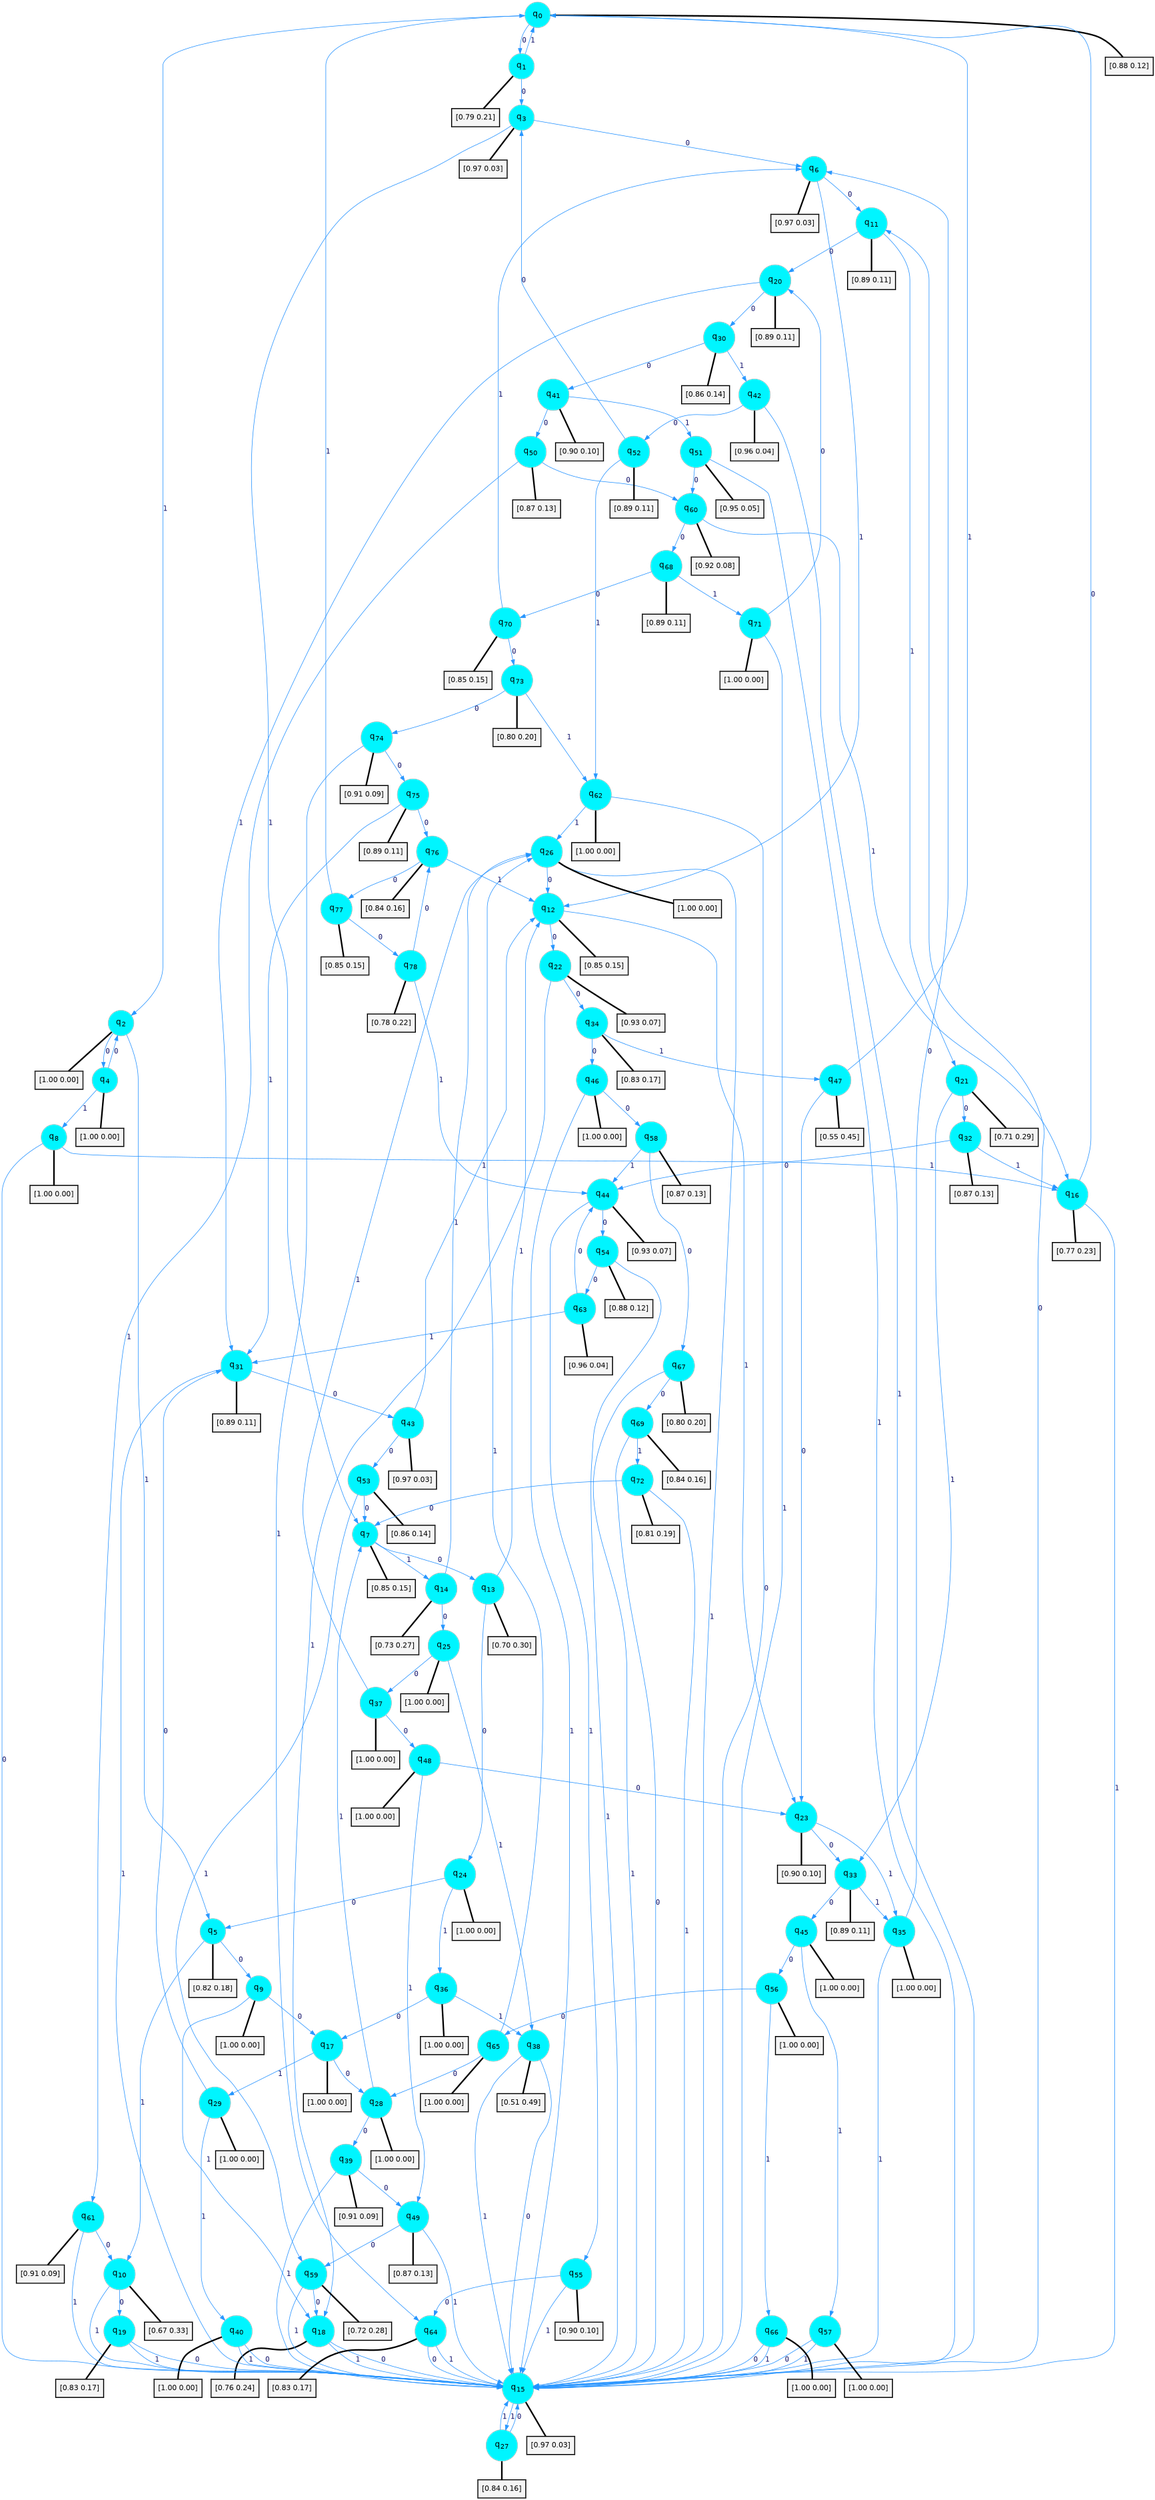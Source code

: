 digraph G {
graph [
bgcolor=transparent, dpi=300, rankdir=TD, size="40,25"];
node [
color=gray, fillcolor=turquoise1, fontcolor=black, fontname=Helvetica, fontsize=16, fontweight=bold, shape=circle, style=filled];
edge [
arrowsize=1, color=dodgerblue1, fontcolor=midnightblue, fontname=courier, fontweight=bold, penwidth=1, style=solid, weight=20];
0[label=<q<SUB>0</SUB>>];
1[label=<q<SUB>1</SUB>>];
2[label=<q<SUB>2</SUB>>];
3[label=<q<SUB>3</SUB>>];
4[label=<q<SUB>4</SUB>>];
5[label=<q<SUB>5</SUB>>];
6[label=<q<SUB>6</SUB>>];
7[label=<q<SUB>7</SUB>>];
8[label=<q<SUB>8</SUB>>];
9[label=<q<SUB>9</SUB>>];
10[label=<q<SUB>10</SUB>>];
11[label=<q<SUB>11</SUB>>];
12[label=<q<SUB>12</SUB>>];
13[label=<q<SUB>13</SUB>>];
14[label=<q<SUB>14</SUB>>];
15[label=<q<SUB>15</SUB>>];
16[label=<q<SUB>16</SUB>>];
17[label=<q<SUB>17</SUB>>];
18[label=<q<SUB>18</SUB>>];
19[label=<q<SUB>19</SUB>>];
20[label=<q<SUB>20</SUB>>];
21[label=<q<SUB>21</SUB>>];
22[label=<q<SUB>22</SUB>>];
23[label=<q<SUB>23</SUB>>];
24[label=<q<SUB>24</SUB>>];
25[label=<q<SUB>25</SUB>>];
26[label=<q<SUB>26</SUB>>];
27[label=<q<SUB>27</SUB>>];
28[label=<q<SUB>28</SUB>>];
29[label=<q<SUB>29</SUB>>];
30[label=<q<SUB>30</SUB>>];
31[label=<q<SUB>31</SUB>>];
32[label=<q<SUB>32</SUB>>];
33[label=<q<SUB>33</SUB>>];
34[label=<q<SUB>34</SUB>>];
35[label=<q<SUB>35</SUB>>];
36[label=<q<SUB>36</SUB>>];
37[label=<q<SUB>37</SUB>>];
38[label=<q<SUB>38</SUB>>];
39[label=<q<SUB>39</SUB>>];
40[label=<q<SUB>40</SUB>>];
41[label=<q<SUB>41</SUB>>];
42[label=<q<SUB>42</SUB>>];
43[label=<q<SUB>43</SUB>>];
44[label=<q<SUB>44</SUB>>];
45[label=<q<SUB>45</SUB>>];
46[label=<q<SUB>46</SUB>>];
47[label=<q<SUB>47</SUB>>];
48[label=<q<SUB>48</SUB>>];
49[label=<q<SUB>49</SUB>>];
50[label=<q<SUB>50</SUB>>];
51[label=<q<SUB>51</SUB>>];
52[label=<q<SUB>52</SUB>>];
53[label=<q<SUB>53</SUB>>];
54[label=<q<SUB>54</SUB>>];
55[label=<q<SUB>55</SUB>>];
56[label=<q<SUB>56</SUB>>];
57[label=<q<SUB>57</SUB>>];
58[label=<q<SUB>58</SUB>>];
59[label=<q<SUB>59</SUB>>];
60[label=<q<SUB>60</SUB>>];
61[label=<q<SUB>61</SUB>>];
62[label=<q<SUB>62</SUB>>];
63[label=<q<SUB>63</SUB>>];
64[label=<q<SUB>64</SUB>>];
65[label=<q<SUB>65</SUB>>];
66[label=<q<SUB>66</SUB>>];
67[label=<q<SUB>67</SUB>>];
68[label=<q<SUB>68</SUB>>];
69[label=<q<SUB>69</SUB>>];
70[label=<q<SUB>70</SUB>>];
71[label=<q<SUB>71</SUB>>];
72[label=<q<SUB>72</SUB>>];
73[label=<q<SUB>73</SUB>>];
74[label=<q<SUB>74</SUB>>];
75[label=<q<SUB>75</SUB>>];
76[label=<q<SUB>76</SUB>>];
77[label=<q<SUB>77</SUB>>];
78[label=<q<SUB>78</SUB>>];
79[label="[0.88 0.12]", shape=box,fontcolor=black, fontname=Helvetica, fontsize=14, penwidth=2, fillcolor=whitesmoke,color=black];
80[label="[0.79 0.21]", shape=box,fontcolor=black, fontname=Helvetica, fontsize=14, penwidth=2, fillcolor=whitesmoke,color=black];
81[label="[1.00 0.00]", shape=box,fontcolor=black, fontname=Helvetica, fontsize=14, penwidth=2, fillcolor=whitesmoke,color=black];
82[label="[0.97 0.03]", shape=box,fontcolor=black, fontname=Helvetica, fontsize=14, penwidth=2, fillcolor=whitesmoke,color=black];
83[label="[1.00 0.00]", shape=box,fontcolor=black, fontname=Helvetica, fontsize=14, penwidth=2, fillcolor=whitesmoke,color=black];
84[label="[0.82 0.18]", shape=box,fontcolor=black, fontname=Helvetica, fontsize=14, penwidth=2, fillcolor=whitesmoke,color=black];
85[label="[0.97 0.03]", shape=box,fontcolor=black, fontname=Helvetica, fontsize=14, penwidth=2, fillcolor=whitesmoke,color=black];
86[label="[0.85 0.15]", shape=box,fontcolor=black, fontname=Helvetica, fontsize=14, penwidth=2, fillcolor=whitesmoke,color=black];
87[label="[1.00 0.00]", shape=box,fontcolor=black, fontname=Helvetica, fontsize=14, penwidth=2, fillcolor=whitesmoke,color=black];
88[label="[1.00 0.00]", shape=box,fontcolor=black, fontname=Helvetica, fontsize=14, penwidth=2, fillcolor=whitesmoke,color=black];
89[label="[0.67 0.33]", shape=box,fontcolor=black, fontname=Helvetica, fontsize=14, penwidth=2, fillcolor=whitesmoke,color=black];
90[label="[0.89 0.11]", shape=box,fontcolor=black, fontname=Helvetica, fontsize=14, penwidth=2, fillcolor=whitesmoke,color=black];
91[label="[0.85 0.15]", shape=box,fontcolor=black, fontname=Helvetica, fontsize=14, penwidth=2, fillcolor=whitesmoke,color=black];
92[label="[0.70 0.30]", shape=box,fontcolor=black, fontname=Helvetica, fontsize=14, penwidth=2, fillcolor=whitesmoke,color=black];
93[label="[0.73 0.27]", shape=box,fontcolor=black, fontname=Helvetica, fontsize=14, penwidth=2, fillcolor=whitesmoke,color=black];
94[label="[0.97 0.03]", shape=box,fontcolor=black, fontname=Helvetica, fontsize=14, penwidth=2, fillcolor=whitesmoke,color=black];
95[label="[0.77 0.23]", shape=box,fontcolor=black, fontname=Helvetica, fontsize=14, penwidth=2, fillcolor=whitesmoke,color=black];
96[label="[1.00 0.00]", shape=box,fontcolor=black, fontname=Helvetica, fontsize=14, penwidth=2, fillcolor=whitesmoke,color=black];
97[label="[0.76 0.24]", shape=box,fontcolor=black, fontname=Helvetica, fontsize=14, penwidth=2, fillcolor=whitesmoke,color=black];
98[label="[0.83 0.17]", shape=box,fontcolor=black, fontname=Helvetica, fontsize=14, penwidth=2, fillcolor=whitesmoke,color=black];
99[label="[0.89 0.11]", shape=box,fontcolor=black, fontname=Helvetica, fontsize=14, penwidth=2, fillcolor=whitesmoke,color=black];
100[label="[0.71 0.29]", shape=box,fontcolor=black, fontname=Helvetica, fontsize=14, penwidth=2, fillcolor=whitesmoke,color=black];
101[label="[0.93 0.07]", shape=box,fontcolor=black, fontname=Helvetica, fontsize=14, penwidth=2, fillcolor=whitesmoke,color=black];
102[label="[0.90 0.10]", shape=box,fontcolor=black, fontname=Helvetica, fontsize=14, penwidth=2, fillcolor=whitesmoke,color=black];
103[label="[1.00 0.00]", shape=box,fontcolor=black, fontname=Helvetica, fontsize=14, penwidth=2, fillcolor=whitesmoke,color=black];
104[label="[1.00 0.00]", shape=box,fontcolor=black, fontname=Helvetica, fontsize=14, penwidth=2, fillcolor=whitesmoke,color=black];
105[label="[1.00 0.00]", shape=box,fontcolor=black, fontname=Helvetica, fontsize=14, penwidth=2, fillcolor=whitesmoke,color=black];
106[label="[0.84 0.16]", shape=box,fontcolor=black, fontname=Helvetica, fontsize=14, penwidth=2, fillcolor=whitesmoke,color=black];
107[label="[1.00 0.00]", shape=box,fontcolor=black, fontname=Helvetica, fontsize=14, penwidth=2, fillcolor=whitesmoke,color=black];
108[label="[1.00 0.00]", shape=box,fontcolor=black, fontname=Helvetica, fontsize=14, penwidth=2, fillcolor=whitesmoke,color=black];
109[label="[0.86 0.14]", shape=box,fontcolor=black, fontname=Helvetica, fontsize=14, penwidth=2, fillcolor=whitesmoke,color=black];
110[label="[0.89 0.11]", shape=box,fontcolor=black, fontname=Helvetica, fontsize=14, penwidth=2, fillcolor=whitesmoke,color=black];
111[label="[0.87 0.13]", shape=box,fontcolor=black, fontname=Helvetica, fontsize=14, penwidth=2, fillcolor=whitesmoke,color=black];
112[label="[0.89 0.11]", shape=box,fontcolor=black, fontname=Helvetica, fontsize=14, penwidth=2, fillcolor=whitesmoke,color=black];
113[label="[0.83 0.17]", shape=box,fontcolor=black, fontname=Helvetica, fontsize=14, penwidth=2, fillcolor=whitesmoke,color=black];
114[label="[1.00 0.00]", shape=box,fontcolor=black, fontname=Helvetica, fontsize=14, penwidth=2, fillcolor=whitesmoke,color=black];
115[label="[1.00 0.00]", shape=box,fontcolor=black, fontname=Helvetica, fontsize=14, penwidth=2, fillcolor=whitesmoke,color=black];
116[label="[1.00 0.00]", shape=box,fontcolor=black, fontname=Helvetica, fontsize=14, penwidth=2, fillcolor=whitesmoke,color=black];
117[label="[0.51 0.49]", shape=box,fontcolor=black, fontname=Helvetica, fontsize=14, penwidth=2, fillcolor=whitesmoke,color=black];
118[label="[0.91 0.09]", shape=box,fontcolor=black, fontname=Helvetica, fontsize=14, penwidth=2, fillcolor=whitesmoke,color=black];
119[label="[1.00 0.00]", shape=box,fontcolor=black, fontname=Helvetica, fontsize=14, penwidth=2, fillcolor=whitesmoke,color=black];
120[label="[0.90 0.10]", shape=box,fontcolor=black, fontname=Helvetica, fontsize=14, penwidth=2, fillcolor=whitesmoke,color=black];
121[label="[0.96 0.04]", shape=box,fontcolor=black, fontname=Helvetica, fontsize=14, penwidth=2, fillcolor=whitesmoke,color=black];
122[label="[0.97 0.03]", shape=box,fontcolor=black, fontname=Helvetica, fontsize=14, penwidth=2, fillcolor=whitesmoke,color=black];
123[label="[0.93 0.07]", shape=box,fontcolor=black, fontname=Helvetica, fontsize=14, penwidth=2, fillcolor=whitesmoke,color=black];
124[label="[1.00 0.00]", shape=box,fontcolor=black, fontname=Helvetica, fontsize=14, penwidth=2, fillcolor=whitesmoke,color=black];
125[label="[1.00 0.00]", shape=box,fontcolor=black, fontname=Helvetica, fontsize=14, penwidth=2, fillcolor=whitesmoke,color=black];
126[label="[0.55 0.45]", shape=box,fontcolor=black, fontname=Helvetica, fontsize=14, penwidth=2, fillcolor=whitesmoke,color=black];
127[label="[1.00 0.00]", shape=box,fontcolor=black, fontname=Helvetica, fontsize=14, penwidth=2, fillcolor=whitesmoke,color=black];
128[label="[0.87 0.13]", shape=box,fontcolor=black, fontname=Helvetica, fontsize=14, penwidth=2, fillcolor=whitesmoke,color=black];
129[label="[0.87 0.13]", shape=box,fontcolor=black, fontname=Helvetica, fontsize=14, penwidth=2, fillcolor=whitesmoke,color=black];
130[label="[0.95 0.05]", shape=box,fontcolor=black, fontname=Helvetica, fontsize=14, penwidth=2, fillcolor=whitesmoke,color=black];
131[label="[0.89 0.11]", shape=box,fontcolor=black, fontname=Helvetica, fontsize=14, penwidth=2, fillcolor=whitesmoke,color=black];
132[label="[0.86 0.14]", shape=box,fontcolor=black, fontname=Helvetica, fontsize=14, penwidth=2, fillcolor=whitesmoke,color=black];
133[label="[0.88 0.12]", shape=box,fontcolor=black, fontname=Helvetica, fontsize=14, penwidth=2, fillcolor=whitesmoke,color=black];
134[label="[0.90 0.10]", shape=box,fontcolor=black, fontname=Helvetica, fontsize=14, penwidth=2, fillcolor=whitesmoke,color=black];
135[label="[1.00 0.00]", shape=box,fontcolor=black, fontname=Helvetica, fontsize=14, penwidth=2, fillcolor=whitesmoke,color=black];
136[label="[1.00 0.00]", shape=box,fontcolor=black, fontname=Helvetica, fontsize=14, penwidth=2, fillcolor=whitesmoke,color=black];
137[label="[0.87 0.13]", shape=box,fontcolor=black, fontname=Helvetica, fontsize=14, penwidth=2, fillcolor=whitesmoke,color=black];
138[label="[0.72 0.28]", shape=box,fontcolor=black, fontname=Helvetica, fontsize=14, penwidth=2, fillcolor=whitesmoke,color=black];
139[label="[0.92 0.08]", shape=box,fontcolor=black, fontname=Helvetica, fontsize=14, penwidth=2, fillcolor=whitesmoke,color=black];
140[label="[0.91 0.09]", shape=box,fontcolor=black, fontname=Helvetica, fontsize=14, penwidth=2, fillcolor=whitesmoke,color=black];
141[label="[1.00 0.00]", shape=box,fontcolor=black, fontname=Helvetica, fontsize=14, penwidth=2, fillcolor=whitesmoke,color=black];
142[label="[0.96 0.04]", shape=box,fontcolor=black, fontname=Helvetica, fontsize=14, penwidth=2, fillcolor=whitesmoke,color=black];
143[label="[0.83 0.17]", shape=box,fontcolor=black, fontname=Helvetica, fontsize=14, penwidth=2, fillcolor=whitesmoke,color=black];
144[label="[1.00 0.00]", shape=box,fontcolor=black, fontname=Helvetica, fontsize=14, penwidth=2, fillcolor=whitesmoke,color=black];
145[label="[1.00 0.00]", shape=box,fontcolor=black, fontname=Helvetica, fontsize=14, penwidth=2, fillcolor=whitesmoke,color=black];
146[label="[0.80 0.20]", shape=box,fontcolor=black, fontname=Helvetica, fontsize=14, penwidth=2, fillcolor=whitesmoke,color=black];
147[label="[0.89 0.11]", shape=box,fontcolor=black, fontname=Helvetica, fontsize=14, penwidth=2, fillcolor=whitesmoke,color=black];
148[label="[0.84 0.16]", shape=box,fontcolor=black, fontname=Helvetica, fontsize=14, penwidth=2, fillcolor=whitesmoke,color=black];
149[label="[0.85 0.15]", shape=box,fontcolor=black, fontname=Helvetica, fontsize=14, penwidth=2, fillcolor=whitesmoke,color=black];
150[label="[1.00 0.00]", shape=box,fontcolor=black, fontname=Helvetica, fontsize=14, penwidth=2, fillcolor=whitesmoke,color=black];
151[label="[0.81 0.19]", shape=box,fontcolor=black, fontname=Helvetica, fontsize=14, penwidth=2, fillcolor=whitesmoke,color=black];
152[label="[0.80 0.20]", shape=box,fontcolor=black, fontname=Helvetica, fontsize=14, penwidth=2, fillcolor=whitesmoke,color=black];
153[label="[0.91 0.09]", shape=box,fontcolor=black, fontname=Helvetica, fontsize=14, penwidth=2, fillcolor=whitesmoke,color=black];
154[label="[0.89 0.11]", shape=box,fontcolor=black, fontname=Helvetica, fontsize=14, penwidth=2, fillcolor=whitesmoke,color=black];
155[label="[0.84 0.16]", shape=box,fontcolor=black, fontname=Helvetica, fontsize=14, penwidth=2, fillcolor=whitesmoke,color=black];
156[label="[0.85 0.15]", shape=box,fontcolor=black, fontname=Helvetica, fontsize=14, penwidth=2, fillcolor=whitesmoke,color=black];
157[label="[0.78 0.22]", shape=box,fontcolor=black, fontname=Helvetica, fontsize=14, penwidth=2, fillcolor=whitesmoke,color=black];
0->1 [label=0];
0->2 [label=1];
0->79 [arrowhead=none, penwidth=3,color=black];
1->3 [label=0];
1->0 [label=1];
1->80 [arrowhead=none, penwidth=3,color=black];
2->4 [label=0];
2->5 [label=1];
2->81 [arrowhead=none, penwidth=3,color=black];
3->6 [label=0];
3->7 [label=1];
3->82 [arrowhead=none, penwidth=3,color=black];
4->2 [label=0];
4->8 [label=1];
4->83 [arrowhead=none, penwidth=3,color=black];
5->9 [label=0];
5->10 [label=1];
5->84 [arrowhead=none, penwidth=3,color=black];
6->11 [label=0];
6->12 [label=1];
6->85 [arrowhead=none, penwidth=3,color=black];
7->13 [label=0];
7->14 [label=1];
7->86 [arrowhead=none, penwidth=3,color=black];
8->15 [label=0];
8->16 [label=1];
8->87 [arrowhead=none, penwidth=3,color=black];
9->17 [label=0];
9->18 [label=1];
9->88 [arrowhead=none, penwidth=3,color=black];
10->19 [label=0];
10->15 [label=1];
10->89 [arrowhead=none, penwidth=3,color=black];
11->20 [label=0];
11->21 [label=1];
11->90 [arrowhead=none, penwidth=3,color=black];
12->22 [label=0];
12->23 [label=1];
12->91 [arrowhead=none, penwidth=3,color=black];
13->24 [label=0];
13->12 [label=1];
13->92 [arrowhead=none, penwidth=3,color=black];
14->25 [label=0];
14->26 [label=1];
14->93 [arrowhead=none, penwidth=3,color=black];
15->11 [label=0];
15->27 [label=1];
15->94 [arrowhead=none, penwidth=3,color=black];
16->0 [label=0];
16->15 [label=1];
16->95 [arrowhead=none, penwidth=3,color=black];
17->28 [label=0];
17->29 [label=1];
17->96 [arrowhead=none, penwidth=3,color=black];
18->15 [label=0];
18->15 [label=1];
18->97 [arrowhead=none, penwidth=3,color=black];
19->15 [label=0];
19->15 [label=1];
19->98 [arrowhead=none, penwidth=3,color=black];
20->30 [label=0];
20->31 [label=1];
20->99 [arrowhead=none, penwidth=3,color=black];
21->32 [label=0];
21->33 [label=1];
21->100 [arrowhead=none, penwidth=3,color=black];
22->34 [label=0];
22->18 [label=1];
22->101 [arrowhead=none, penwidth=3,color=black];
23->33 [label=0];
23->35 [label=1];
23->102 [arrowhead=none, penwidth=3,color=black];
24->5 [label=0];
24->36 [label=1];
24->103 [arrowhead=none, penwidth=3,color=black];
25->37 [label=0];
25->38 [label=1];
25->104 [arrowhead=none, penwidth=3,color=black];
26->12 [label=0];
26->15 [label=1];
26->105 [arrowhead=none, penwidth=3,color=black];
27->15 [label=0];
27->15 [label=1];
27->106 [arrowhead=none, penwidth=3,color=black];
28->39 [label=0];
28->7 [label=1];
28->107 [arrowhead=none, penwidth=3,color=black];
29->31 [label=0];
29->40 [label=1];
29->108 [arrowhead=none, penwidth=3,color=black];
30->41 [label=0];
30->42 [label=1];
30->109 [arrowhead=none, penwidth=3,color=black];
31->43 [label=0];
31->15 [label=1];
31->110 [arrowhead=none, penwidth=3,color=black];
32->44 [label=0];
32->16 [label=1];
32->111 [arrowhead=none, penwidth=3,color=black];
33->45 [label=0];
33->35 [label=1];
33->112 [arrowhead=none, penwidth=3,color=black];
34->46 [label=0];
34->47 [label=1];
34->113 [arrowhead=none, penwidth=3,color=black];
35->6 [label=0];
35->15 [label=1];
35->114 [arrowhead=none, penwidth=3,color=black];
36->17 [label=0];
36->38 [label=1];
36->115 [arrowhead=none, penwidth=3,color=black];
37->48 [label=0];
37->26 [label=1];
37->116 [arrowhead=none, penwidth=3,color=black];
38->15 [label=0];
38->15 [label=1];
38->117 [arrowhead=none, penwidth=3,color=black];
39->49 [label=0];
39->15 [label=1];
39->118 [arrowhead=none, penwidth=3,color=black];
40->15 [label=0];
40->15 [label=1];
40->119 [arrowhead=none, penwidth=3,color=black];
41->50 [label=0];
41->51 [label=1];
41->120 [arrowhead=none, penwidth=3,color=black];
42->52 [label=0];
42->15 [label=1];
42->121 [arrowhead=none, penwidth=3,color=black];
43->53 [label=0];
43->12 [label=1];
43->122 [arrowhead=none, penwidth=3,color=black];
44->54 [label=0];
44->55 [label=1];
44->123 [arrowhead=none, penwidth=3,color=black];
45->56 [label=0];
45->57 [label=1];
45->124 [arrowhead=none, penwidth=3,color=black];
46->58 [label=0];
46->15 [label=1];
46->125 [arrowhead=none, penwidth=3,color=black];
47->23 [label=0];
47->0 [label=1];
47->126 [arrowhead=none, penwidth=3,color=black];
48->23 [label=0];
48->49 [label=1];
48->127 [arrowhead=none, penwidth=3,color=black];
49->59 [label=0];
49->15 [label=1];
49->128 [arrowhead=none, penwidth=3,color=black];
50->60 [label=0];
50->61 [label=1];
50->129 [arrowhead=none, penwidth=3,color=black];
51->60 [label=0];
51->15 [label=1];
51->130 [arrowhead=none, penwidth=3,color=black];
52->3 [label=0];
52->62 [label=1];
52->131 [arrowhead=none, penwidth=3,color=black];
53->7 [label=0];
53->59 [label=1];
53->132 [arrowhead=none, penwidth=3,color=black];
54->63 [label=0];
54->15 [label=1];
54->133 [arrowhead=none, penwidth=3,color=black];
55->64 [label=0];
55->15 [label=1];
55->134 [arrowhead=none, penwidth=3,color=black];
56->65 [label=0];
56->66 [label=1];
56->135 [arrowhead=none, penwidth=3,color=black];
57->15 [label=0];
57->15 [label=1];
57->136 [arrowhead=none, penwidth=3,color=black];
58->67 [label=0];
58->44 [label=1];
58->137 [arrowhead=none, penwidth=3,color=black];
59->18 [label=0];
59->15 [label=1];
59->138 [arrowhead=none, penwidth=3,color=black];
60->68 [label=0];
60->16 [label=1];
60->139 [arrowhead=none, penwidth=3,color=black];
61->10 [label=0];
61->15 [label=1];
61->140 [arrowhead=none, penwidth=3,color=black];
62->15 [label=0];
62->26 [label=1];
62->141 [arrowhead=none, penwidth=3,color=black];
63->44 [label=0];
63->31 [label=1];
63->142 [arrowhead=none, penwidth=3,color=black];
64->15 [label=0];
64->15 [label=1];
64->143 [arrowhead=none, penwidth=3,color=black];
65->28 [label=0];
65->26 [label=1];
65->144 [arrowhead=none, penwidth=3,color=black];
66->15 [label=0];
66->15 [label=1];
66->145 [arrowhead=none, penwidth=3,color=black];
67->69 [label=0];
67->15 [label=1];
67->146 [arrowhead=none, penwidth=3,color=black];
68->70 [label=0];
68->71 [label=1];
68->147 [arrowhead=none, penwidth=3,color=black];
69->15 [label=0];
69->72 [label=1];
69->148 [arrowhead=none, penwidth=3,color=black];
70->73 [label=0];
70->6 [label=1];
70->149 [arrowhead=none, penwidth=3,color=black];
71->20 [label=0];
71->15 [label=1];
71->150 [arrowhead=none, penwidth=3,color=black];
72->7 [label=0];
72->15 [label=1];
72->151 [arrowhead=none, penwidth=3,color=black];
73->74 [label=0];
73->62 [label=1];
73->152 [arrowhead=none, penwidth=3,color=black];
74->75 [label=0];
74->64 [label=1];
74->153 [arrowhead=none, penwidth=3,color=black];
75->76 [label=0];
75->31 [label=1];
75->154 [arrowhead=none, penwidth=3,color=black];
76->77 [label=0];
76->12 [label=1];
76->155 [arrowhead=none, penwidth=3,color=black];
77->78 [label=0];
77->0 [label=1];
77->156 [arrowhead=none, penwidth=3,color=black];
78->76 [label=0];
78->44 [label=1];
78->157 [arrowhead=none, penwidth=3,color=black];
}

